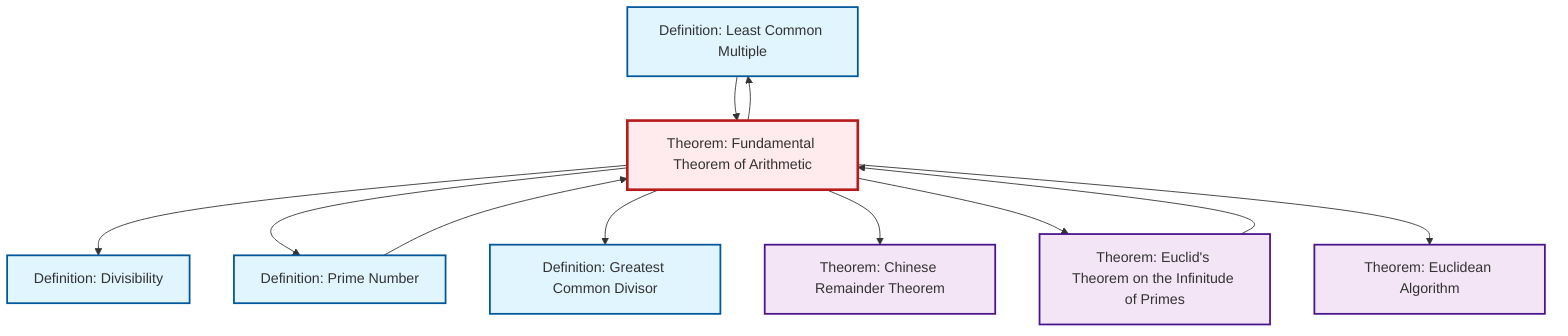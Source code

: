 graph TD
    classDef definition fill:#e1f5fe,stroke:#01579b,stroke-width:2px
    classDef theorem fill:#f3e5f5,stroke:#4a148c,stroke-width:2px
    classDef axiom fill:#fff3e0,stroke:#e65100,stroke-width:2px
    classDef example fill:#e8f5e9,stroke:#1b5e20,stroke-width:2px
    classDef current fill:#ffebee,stroke:#b71c1c,stroke-width:3px
    def-gcd["Definition: Greatest Common Divisor"]:::definition
    thm-chinese-remainder["Theorem: Chinese Remainder Theorem"]:::theorem
    def-lcm["Definition: Least Common Multiple"]:::definition
    thm-fundamental-arithmetic["Theorem: Fundamental Theorem of Arithmetic"]:::theorem
    def-divisibility["Definition: Divisibility"]:::definition
    thm-euclid-infinitude-primes["Theorem: Euclid's Theorem on the Infinitude of Primes"]:::theorem
    thm-euclidean-algorithm["Theorem: Euclidean Algorithm"]:::theorem
    def-prime["Definition: Prime Number"]:::definition
    thm-fundamental-arithmetic --> def-divisibility
    def-lcm --> thm-fundamental-arithmetic
    thm-fundamental-arithmetic --> def-prime
    thm-fundamental-arithmetic --> def-gcd
    thm-fundamental-arithmetic --> thm-chinese-remainder
    thm-fundamental-arithmetic --> def-lcm
    def-prime --> thm-fundamental-arithmetic
    thm-fundamental-arithmetic --> thm-euclid-infinitude-primes
    thm-euclid-infinitude-primes --> thm-fundamental-arithmetic
    thm-fundamental-arithmetic --> thm-euclidean-algorithm
    class thm-fundamental-arithmetic current